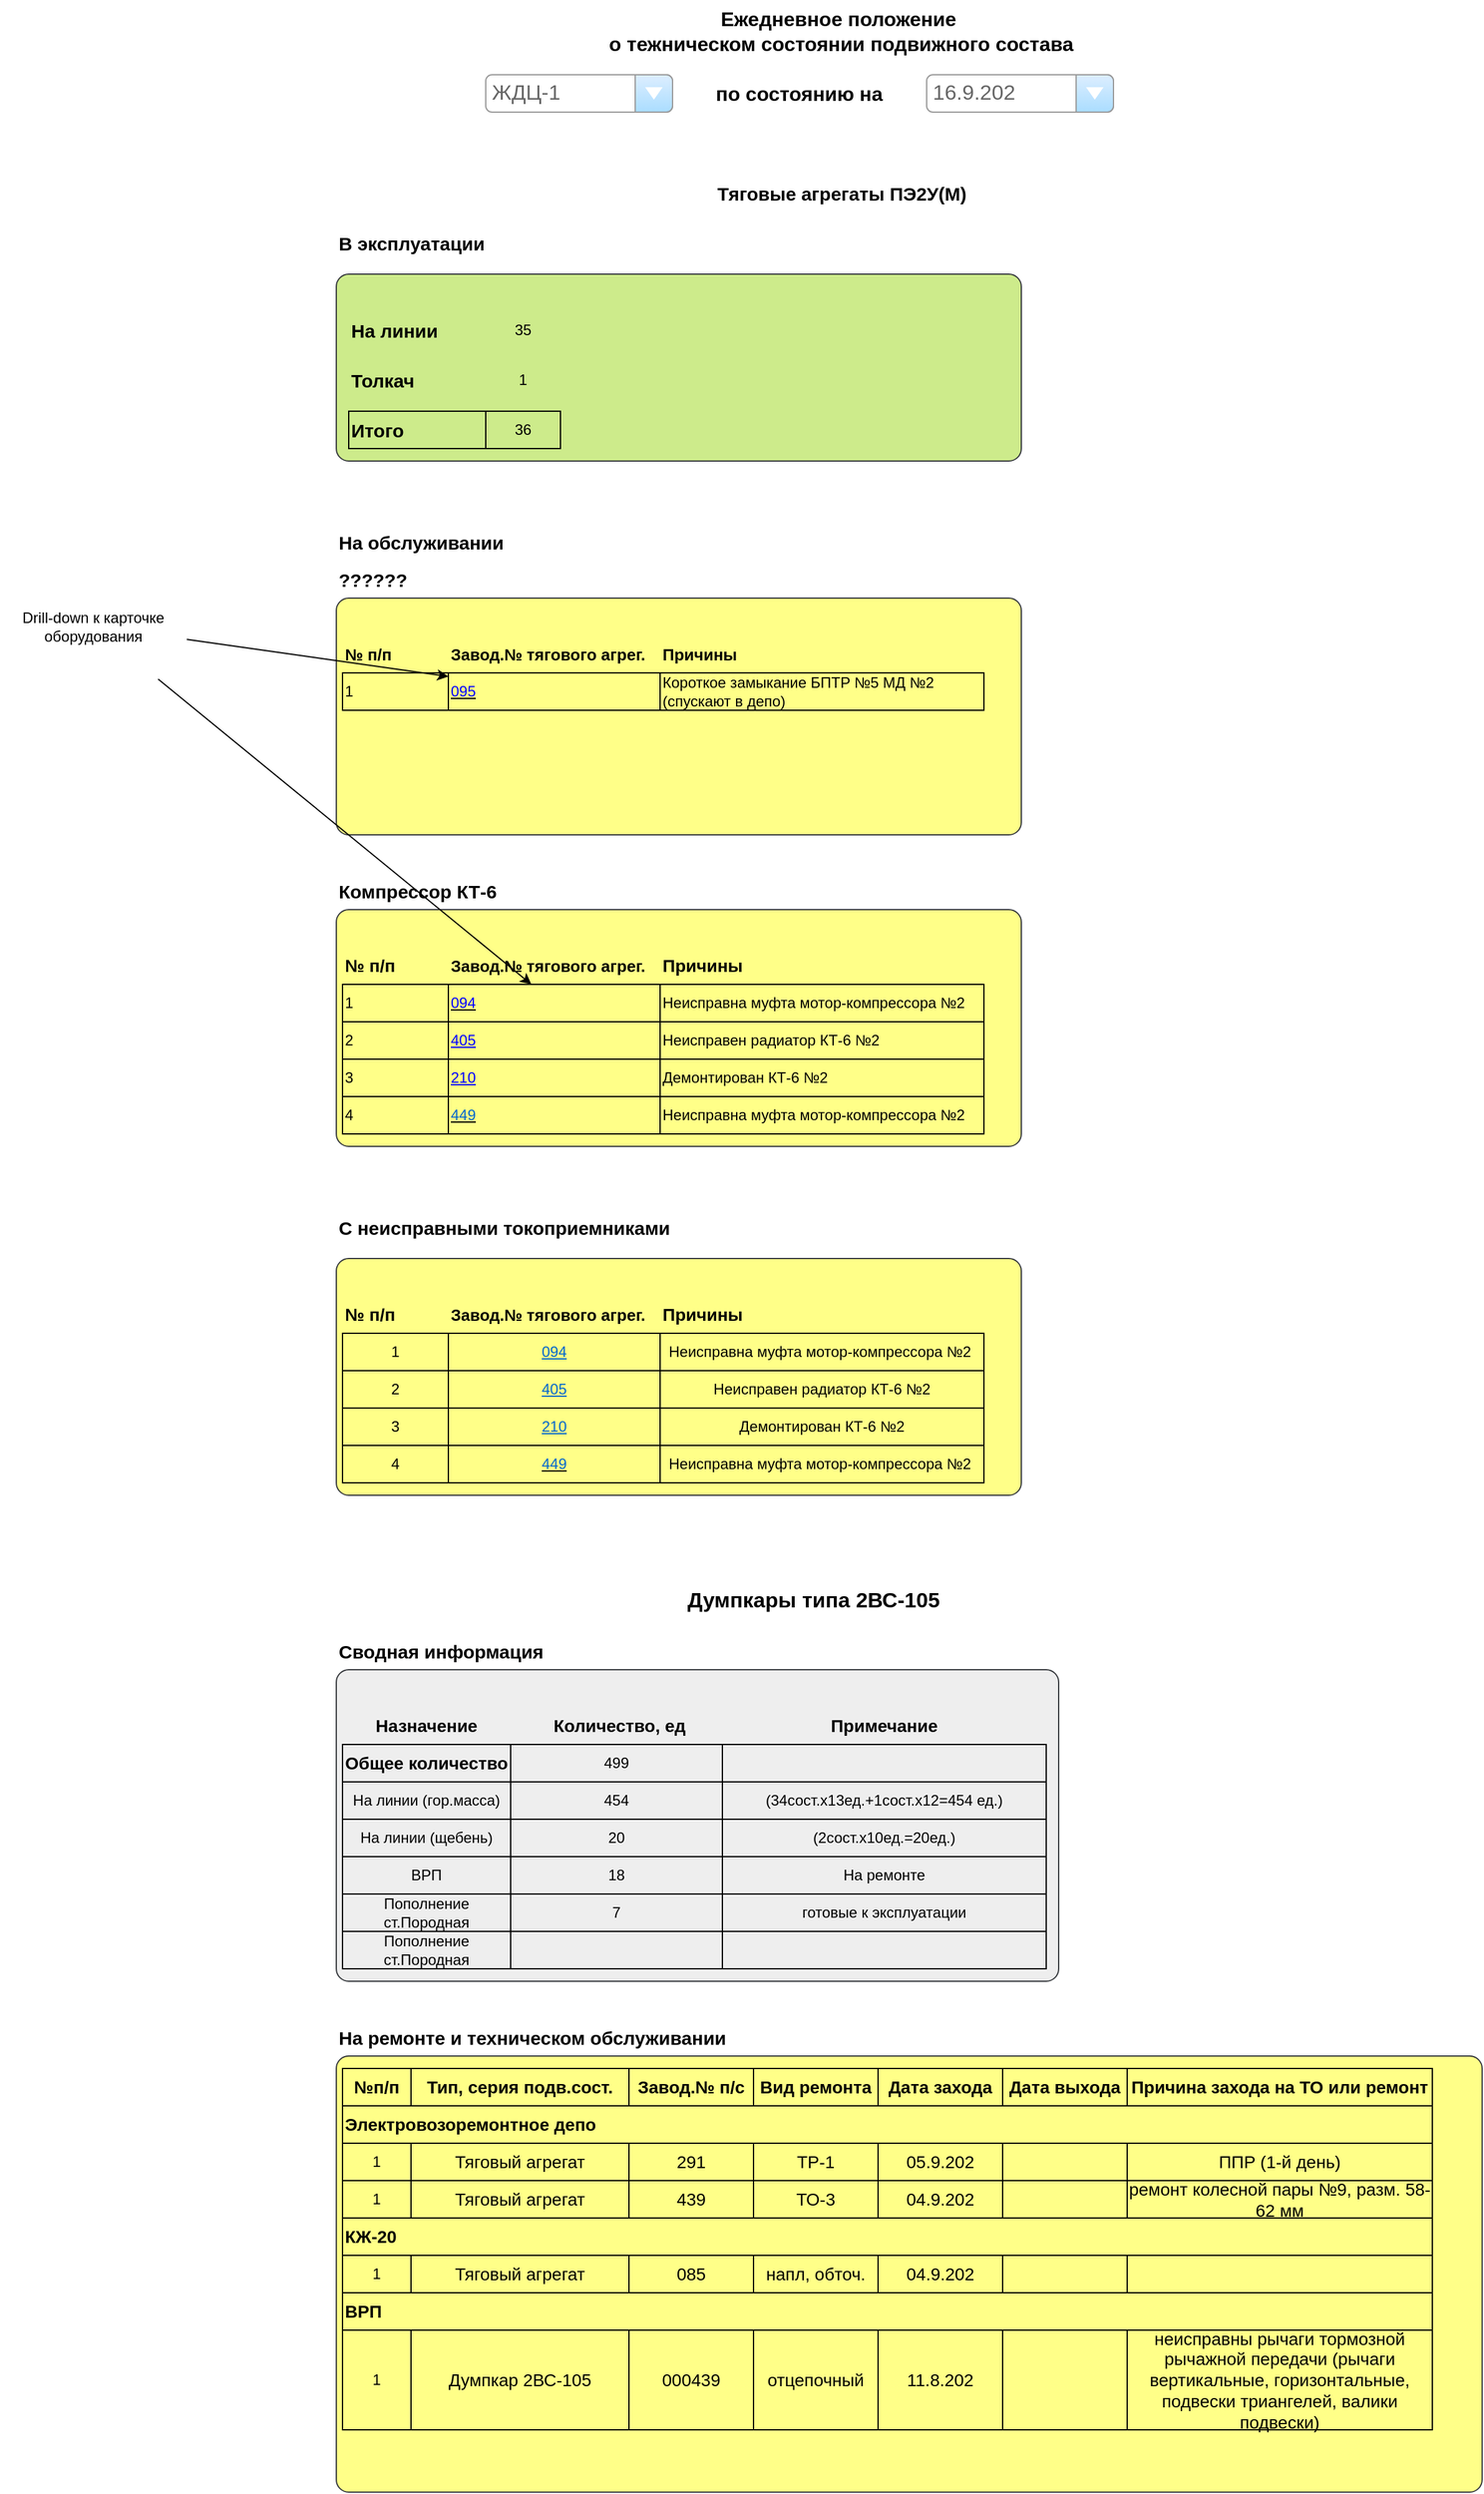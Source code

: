 <mxfile version="20.3.0" type="device"><diagram id="TItLPZiZdMaOJI4YVKNn" name="Страница 1"><mxGraphModel dx="2249" dy="865" grid="1" gridSize="10" guides="1" tooltips="1" connect="1" arrows="1" fold="1" page="1" pageScale="1" pageWidth="827" pageHeight="1169" math="0" shadow="0"><root><mxCell id="0"/><mxCell id="1" parent="0"/><mxCell id="ugF7RGVmHIQz7fliLjVo-1" value="Ежедневное положение&amp;nbsp;&lt;br style=&quot;font-size: 16px;&quot;&gt;о тежническом состоянии подвижного состава" style="text;html=1;strokeColor=none;fillColor=none;align=center;verticalAlign=middle;whiteSpace=wrap;rounded=0;fontSize=16;fontStyle=1" parent="1" vertex="1"><mxGeometry x="250" y="20" width="391" height="50" as="geometry"/></mxCell><mxCell id="ugF7RGVmHIQz7fliLjVo-2" value="ЖДЦ-1" style="strokeWidth=1;shadow=0;dashed=0;align=center;html=1;shape=mxgraph.mockup.forms.comboBox;strokeColor=#999999;fillColor=#ddeeff;align=left;fillColor2=#aaddff;mainText=;fontColor=#666666;fontSize=17;spacingLeft=3;" parent="1" vertex="1"><mxGeometry x="160" y="80" width="150" height="30" as="geometry"/></mxCell><mxCell id="ugF7RGVmHIQz7fliLjVo-3" value="по состоянию на&amp;nbsp;" style="text;html=1;strokeColor=none;fillColor=none;align=center;verticalAlign=middle;whiteSpace=wrap;rounded=0;fontSize=16;fontStyle=1" parent="1" vertex="1"><mxGeometry x="314" y="80" width="200" height="30" as="geometry"/></mxCell><mxCell id="ugF7RGVmHIQz7fliLjVo-4" value="16.9.202" style="strokeWidth=1;shadow=0;dashed=0;align=center;html=1;shape=mxgraph.mockup.forms.comboBox;strokeColor=#999999;fillColor=#ddeeff;align=left;fillColor2=#aaddff;mainText=;fontColor=#666666;fontSize=17;spacingLeft=3;" parent="1" vertex="1"><mxGeometry x="514" y="80" width="150" height="30" as="geometry"/></mxCell><mxCell id="ugF7RGVmHIQz7fliLjVo-5" value="В эксплуатации" style="text;html=1;strokeColor=none;fillColor=none;align=left;verticalAlign=middle;whiteSpace=wrap;rounded=0;fontSize=15;fontStyle=1" parent="1" vertex="1"><mxGeometry x="40" y="200" width="200" height="30" as="geometry"/></mxCell><mxCell id="ugF7RGVmHIQz7fliLjVo-6" value="На обслуживании" style="text;html=1;strokeColor=none;fillColor=none;align=left;verticalAlign=middle;whiteSpace=wrap;rounded=0;fontSize=15;fontStyle=1" parent="1" vertex="1"><mxGeometry x="40" y="440" width="200" height="30" as="geometry"/></mxCell><mxCell id="ugF7RGVmHIQz7fliLjVo-8" value="??????" style="text;html=1;strokeColor=none;fillColor=none;align=left;verticalAlign=middle;whiteSpace=wrap;rounded=0;fontSize=15;fontStyle=1" parent="1" vertex="1"><mxGeometry x="40" y="470" width="80" height="30" as="geometry"/></mxCell><mxCell id="ugF7RGVmHIQz7fliLjVo-23" value="" style="shape=mxgraph.mockup.containers.marginRect;rectMarginTop=10;strokeColor=#36393d;strokeWidth=1;dashed=0;rounded=1;arcSize=5;recursiveResize=0;fontSize=12;fillColor=#ffff88;" parent="1" vertex="1"><mxGeometry x="40" y="490" width="550" height="200" as="geometry"/></mxCell><mxCell id="ugF7RGVmHIQz7fliLjVo-19" value="Причины" style="text;html=1;strokeColor=none;fillColor=none;align=left;verticalAlign=middle;whiteSpace=wrap;rounded=0;fontSize=13;fontStyle=1" parent="ugF7RGVmHIQz7fliLjVo-23" vertex="1"><mxGeometry x="260" y="40" width="175" height="30" as="geometry"/></mxCell><mxCell id="ugF7RGVmHIQz7fliLjVo-17" value="№ п/п" style="text;html=1;strokeColor=none;fillColor=none;align=left;verticalAlign=middle;whiteSpace=wrap;rounded=0;fontSize=13;fontStyle=1" parent="ugF7RGVmHIQz7fliLjVo-23" vertex="1"><mxGeometry x="5" y="40" width="50" height="30" as="geometry"/></mxCell><mxCell id="ugF7RGVmHIQz7fliLjVo-18" value="Завод.№ тягового агрег." style="text;html=1;strokeColor=none;fillColor=none;align=left;verticalAlign=middle;whiteSpace=wrap;rounded=0;fontSize=13;fontStyle=1" parent="ugF7RGVmHIQz7fliLjVo-23" vertex="1"><mxGeometry x="90" y="40" width="175" height="30" as="geometry"/></mxCell><mxCell id="ugF7RGVmHIQz7fliLjVo-20" value="1" style="text;html=1;strokeColor=default;fillColor=none;align=left;verticalAlign=middle;whiteSpace=wrap;rounded=0;fontSize=12;fontStyle=0" parent="ugF7RGVmHIQz7fliLjVo-23" vertex="1"><mxGeometry x="5" y="70" width="85" height="30" as="geometry"/></mxCell><mxCell id="ugF7RGVmHIQz7fliLjVo-21" value="&lt;font color=&quot;#0000ff&quot;&gt;095&lt;/font&gt;" style="text;html=1;strokeColor=default;fillColor=none;align=left;verticalAlign=middle;whiteSpace=wrap;rounded=0;fontSize=12;fontStyle=4" parent="ugF7RGVmHIQz7fliLjVo-23" vertex="1"><mxGeometry x="90" y="70" width="170" height="30" as="geometry"/></mxCell><mxCell id="ugF7RGVmHIQz7fliLjVo-22" value="Короткое замыкание БПТР №5 МД №2 (спускают в депо)" style="text;html=1;strokeColor=default;fillColor=none;align=left;verticalAlign=middle;whiteSpace=wrap;rounded=0;fontSize=12;fontStyle=0" parent="ugF7RGVmHIQz7fliLjVo-23" vertex="1"><mxGeometry x="260" y="70" width="260" height="30" as="geometry"/></mxCell><mxCell id="ugF7RGVmHIQz7fliLjVo-25" value="" style="shape=mxgraph.mockup.containers.marginRect;rectMarginTop=10;strokeColor=#36393d;strokeWidth=1;dashed=0;rounded=1;arcSize=5;recursiveResize=0;fontSize=12;fillColor=#cdeb8b;" parent="1" vertex="1"><mxGeometry x="40" y="230" width="550" height="160" as="geometry"/></mxCell><mxCell id="ugF7RGVmHIQz7fliLjVo-26" value="Итого" style="text;html=1;strokeColor=default;fillColor=none;align=left;verticalAlign=middle;whiteSpace=wrap;rounded=0;fontSize=15;fontStyle=1" parent="ugF7RGVmHIQz7fliLjVo-25" vertex="1"><mxGeometry x="10" y="120" width="110" height="30" as="geometry"/></mxCell><mxCell id="ugF7RGVmHIQz7fliLjVo-28" value="На линии" style="text;html=1;strokeColor=none;fillColor=none;align=left;verticalAlign=middle;whiteSpace=wrap;rounded=0;fontSize=15;fontStyle=1" parent="ugF7RGVmHIQz7fliLjVo-25" vertex="1"><mxGeometry x="10" y="40" width="100" height="30" as="geometry"/></mxCell><mxCell id="ugF7RGVmHIQz7fliLjVo-30" value="35" style="text;html=1;strokeColor=none;fillColor=none;align=center;verticalAlign=middle;whiteSpace=wrap;rounded=0;fontSize=12;fontStyle=0" parent="ugF7RGVmHIQz7fliLjVo-25" vertex="1"><mxGeometry x="120" y="40" width="60" height="30" as="geometry"/></mxCell><mxCell id="ugF7RGVmHIQz7fliLjVo-32" value="Толкач" style="text;html=1;strokeColor=none;fillColor=none;align=left;verticalAlign=middle;whiteSpace=wrap;rounded=0;fontSize=15;fontStyle=1" parent="ugF7RGVmHIQz7fliLjVo-25" vertex="1"><mxGeometry x="10" y="80" width="100" height="30" as="geometry"/></mxCell><mxCell id="ugF7RGVmHIQz7fliLjVo-33" value="1" style="text;html=1;strokeColor=none;fillColor=none;align=center;verticalAlign=middle;whiteSpace=wrap;rounded=0;fontSize=12;fontStyle=0" parent="ugF7RGVmHIQz7fliLjVo-25" vertex="1"><mxGeometry x="120" y="80" width="60" height="30" as="geometry"/></mxCell><mxCell id="ugF7RGVmHIQz7fliLjVo-34" value="36" style="text;html=1;strokeColor=default;fillColor=none;align=center;verticalAlign=middle;whiteSpace=wrap;rounded=0;fontSize=12;fontStyle=0" parent="ugF7RGVmHIQz7fliLjVo-25" vertex="1"><mxGeometry x="120" y="120" width="60" height="30" as="geometry"/></mxCell><mxCell id="ugF7RGVmHIQz7fliLjVo-35" value="Компрессор КТ-6" style="text;html=1;strokeColor=none;fillColor=none;align=left;verticalAlign=middle;whiteSpace=wrap;rounded=0;fontSize=15;fontStyle=1" parent="1" vertex="1"><mxGeometry x="40" y="720" width="160" height="30" as="geometry"/></mxCell><mxCell id="ugF7RGVmHIQz7fliLjVo-36" value="" style="shape=mxgraph.mockup.containers.marginRect;rectMarginTop=10;strokeColor=#36393d;strokeWidth=1;dashed=0;rounded=1;arcSize=5;recursiveResize=0;fontSize=12;fillColor=#ffff88;" parent="1" vertex="1"><mxGeometry x="40" y="740" width="550" height="200" as="geometry"/></mxCell><mxCell id="ugF7RGVmHIQz7fliLjVo-37" value="Причины" style="text;html=1;strokeColor=none;fillColor=none;align=left;verticalAlign=middle;whiteSpace=wrap;rounded=0;fontSize=14;fontStyle=1" parent="ugF7RGVmHIQz7fliLjVo-36" vertex="1"><mxGeometry x="260" y="40" width="175" height="30" as="geometry"/></mxCell><mxCell id="ugF7RGVmHIQz7fliLjVo-38" value="№ п/п" style="text;html=1;strokeColor=none;fillColor=none;align=left;verticalAlign=middle;whiteSpace=wrap;rounded=0;fontSize=14;fontStyle=1" parent="ugF7RGVmHIQz7fliLjVo-36" vertex="1"><mxGeometry x="5" y="40" width="50" height="30" as="geometry"/></mxCell><mxCell id="ugF7RGVmHIQz7fliLjVo-40" value="1" style="text;html=1;strokeColor=default;fillColor=none;align=left;verticalAlign=middle;whiteSpace=wrap;rounded=0;fontSize=12;fontStyle=0" parent="ugF7RGVmHIQz7fliLjVo-36" vertex="1"><mxGeometry x="5" y="70" width="85" height="30" as="geometry"/></mxCell><mxCell id="ugF7RGVmHIQz7fliLjVo-41" value="&lt;u&gt;&lt;font color=&quot;#0000ff&quot;&gt;094&lt;/font&gt;&lt;/u&gt;" style="text;html=1;strokeColor=default;fillColor=none;align=left;verticalAlign=middle;whiteSpace=wrap;rounded=0;fontSize=12;fontStyle=0" parent="ugF7RGVmHIQz7fliLjVo-36" vertex="1"><mxGeometry x="90" y="70" width="170" height="30" as="geometry"/></mxCell><mxCell id="ugF7RGVmHIQz7fliLjVo-42" value="Неисправна муфта мотор-компрессора №2&amp;nbsp;" style="text;html=1;strokeColor=default;fillColor=none;align=left;verticalAlign=middle;whiteSpace=wrap;rounded=0;fontSize=12;fontStyle=0" parent="ugF7RGVmHIQz7fliLjVo-36" vertex="1"><mxGeometry x="260" y="70" width="260" height="30" as="geometry"/></mxCell><mxCell id="ugF7RGVmHIQz7fliLjVo-43" value="2" style="text;html=1;strokeColor=default;fillColor=none;align=left;verticalAlign=middle;whiteSpace=wrap;rounded=0;fontSize=12;fontStyle=0" parent="ugF7RGVmHIQz7fliLjVo-36" vertex="1"><mxGeometry x="5" y="100" width="85" height="30" as="geometry"/></mxCell><mxCell id="ugF7RGVmHIQz7fliLjVo-44" value="405" style="text;html=1;strokeColor=default;fillColor=none;align=left;verticalAlign=middle;whiteSpace=wrap;rounded=0;fontSize=12;fontStyle=4;fontColor=#0000FF;" parent="ugF7RGVmHIQz7fliLjVo-36" vertex="1"><mxGeometry x="90" y="100" width="170" height="30" as="geometry"/></mxCell><mxCell id="ugF7RGVmHIQz7fliLjVo-45" value="Неисправен радиатор КТ-6 №2" style="text;html=1;strokeColor=default;fillColor=none;align=left;verticalAlign=middle;whiteSpace=wrap;rounded=0;fontSize=12;fontStyle=0" parent="ugF7RGVmHIQz7fliLjVo-36" vertex="1"><mxGeometry x="260" y="100" width="260" height="30" as="geometry"/></mxCell><mxCell id="ugF7RGVmHIQz7fliLjVo-46" value="3" style="text;html=1;strokeColor=default;fillColor=none;align=left;verticalAlign=middle;whiteSpace=wrap;rounded=0;fontSize=12;fontStyle=0" parent="ugF7RGVmHIQz7fliLjVo-36" vertex="1"><mxGeometry x="5" y="130" width="85" height="30" as="geometry"/></mxCell><mxCell id="ugF7RGVmHIQz7fliLjVo-47" value="&lt;font color=&quot;#0000ff&quot;&gt;&lt;u&gt;210&lt;/u&gt;&lt;/font&gt;" style="text;html=1;strokeColor=default;fillColor=none;align=left;verticalAlign=middle;whiteSpace=wrap;rounded=0;fontSize=12;fontStyle=0" parent="ugF7RGVmHIQz7fliLjVo-36" vertex="1"><mxGeometry x="90" y="130" width="170" height="30" as="geometry"/></mxCell><mxCell id="ugF7RGVmHIQz7fliLjVo-48" value="Демонтирован КТ-6 №2" style="text;html=1;strokeColor=default;fillColor=none;align=left;verticalAlign=middle;whiteSpace=wrap;rounded=0;fontSize=12;fontStyle=0" parent="ugF7RGVmHIQz7fliLjVo-36" vertex="1"><mxGeometry x="260" y="130" width="260" height="30" as="geometry"/></mxCell><mxCell id="ugF7RGVmHIQz7fliLjVo-49" value="4" style="text;html=1;strokeColor=default;fillColor=none;align=left;verticalAlign=middle;whiteSpace=wrap;rounded=0;fontSize=12;fontStyle=0" parent="ugF7RGVmHIQz7fliLjVo-36" vertex="1"><mxGeometry x="5" y="160" width="85" height="30" as="geometry"/></mxCell><mxCell id="ugF7RGVmHIQz7fliLjVo-50" value="&lt;u&gt;&lt;font color=&quot;#0066cc&quot;&gt;449&lt;/font&gt;&lt;/u&gt;" style="text;html=1;strokeColor=default;fillColor=none;align=left;verticalAlign=middle;whiteSpace=wrap;rounded=0;fontSize=12;fontStyle=0" parent="ugF7RGVmHIQz7fliLjVo-36" vertex="1"><mxGeometry x="90" y="160" width="170" height="30" as="geometry"/></mxCell><mxCell id="ugF7RGVmHIQz7fliLjVo-51" value="Неисправна муфта мотор-компрессора №2&amp;nbsp;" style="text;html=1;strokeColor=default;fillColor=none;align=left;verticalAlign=middle;whiteSpace=wrap;rounded=0;fontSize=12;fontStyle=0" parent="ugF7RGVmHIQz7fliLjVo-36" vertex="1"><mxGeometry x="260" y="160" width="260" height="30" as="geometry"/></mxCell><mxCell id="ugF7RGVmHIQz7fliLjVo-97" value="Завод.№ тягового агрег." style="text;html=1;strokeColor=none;fillColor=none;align=left;verticalAlign=middle;whiteSpace=wrap;rounded=0;fontSize=13;fontStyle=1" parent="ugF7RGVmHIQz7fliLjVo-36" vertex="1"><mxGeometry x="90" y="40" width="175" height="30" as="geometry"/></mxCell><mxCell id="ugF7RGVmHIQz7fliLjVo-70" value="" style="shape=mxgraph.mockup.containers.marginRect;rectMarginTop=10;strokeWidth=1;dashed=0;rounded=1;arcSize=5;recursiveResize=0;fontSize=12;fillColor=#eeeeee;strokeColor=#36393d;" parent="1" vertex="1"><mxGeometry x="40" y="1350" width="580" height="260" as="geometry"/></mxCell><mxCell id="ugF7RGVmHIQz7fliLjVo-71" value="Примечание" style="text;html=1;strokeColor=none;fillColor=none;align=center;verticalAlign=middle;whiteSpace=wrap;rounded=0;fontSize=14;fontStyle=1" parent="ugF7RGVmHIQz7fliLjVo-70" vertex="1"><mxGeometry x="310" y="40" width="260" height="30" as="geometry"/></mxCell><mxCell id="ugF7RGVmHIQz7fliLjVo-73" value="Количество, ед" style="text;html=1;strokeColor=none;fillColor=none;align=center;verticalAlign=middle;whiteSpace=wrap;rounded=0;fontSize=14;fontStyle=1" parent="ugF7RGVmHIQz7fliLjVo-70" vertex="1"><mxGeometry x="140" y="40" width="175" height="30" as="geometry"/></mxCell><mxCell id="ugF7RGVmHIQz7fliLjVo-74" value="&lt;span style=&quot;font-size: 14px; font-weight: 700;&quot;&gt;Общее количество&lt;/span&gt;" style="text;html=1;strokeColor=default;fillColor=none;align=center;verticalAlign=middle;whiteSpace=wrap;rounded=0;fontSize=12;fontStyle=0" parent="ugF7RGVmHIQz7fliLjVo-70" vertex="1"><mxGeometry x="5" y="70" width="135" height="30" as="geometry"/></mxCell><mxCell id="ugF7RGVmHIQz7fliLjVo-75" value="499" style="text;html=1;strokeColor=default;fillColor=none;align=center;verticalAlign=middle;whiteSpace=wrap;rounded=0;fontSize=12;fontStyle=0" parent="ugF7RGVmHIQz7fliLjVo-70" vertex="1"><mxGeometry x="140" y="70" width="170" height="30" as="geometry"/></mxCell><mxCell id="ugF7RGVmHIQz7fliLjVo-76" value="" style="text;html=1;strokeColor=default;fillColor=none;align=center;verticalAlign=middle;whiteSpace=wrap;rounded=0;fontSize=12;fontStyle=0" parent="ugF7RGVmHIQz7fliLjVo-70" vertex="1"><mxGeometry x="310" y="70" width="260" height="30" as="geometry"/></mxCell><mxCell id="ugF7RGVmHIQz7fliLjVo-77" value="На линии (гор.масса)" style="text;html=1;strokeColor=default;fillColor=none;align=center;verticalAlign=middle;whiteSpace=wrap;rounded=0;fontSize=12;fontStyle=0" parent="ugF7RGVmHIQz7fliLjVo-70" vertex="1"><mxGeometry x="5" y="100" width="135" height="30" as="geometry"/></mxCell><mxCell id="ugF7RGVmHIQz7fliLjVo-78" value="454" style="text;html=1;strokeColor=default;fillColor=none;align=center;verticalAlign=middle;whiteSpace=wrap;rounded=0;fontSize=12;fontStyle=0" parent="ugF7RGVmHIQz7fliLjVo-70" vertex="1"><mxGeometry x="140" y="100" width="170" height="30" as="geometry"/></mxCell><mxCell id="ugF7RGVmHIQz7fliLjVo-79" value="(34сост.х13ед.+1сост.х12=454 ед.)" style="text;html=1;strokeColor=default;fillColor=none;align=center;verticalAlign=middle;whiteSpace=wrap;rounded=0;fontSize=12;fontStyle=0" parent="ugF7RGVmHIQz7fliLjVo-70" vertex="1"><mxGeometry x="310" y="100" width="260" height="30" as="geometry"/></mxCell><mxCell id="ugF7RGVmHIQz7fliLjVo-80" value="На линии (щебень)" style="text;html=1;strokeColor=default;fillColor=none;align=center;verticalAlign=middle;whiteSpace=wrap;rounded=0;fontSize=12;fontStyle=0" parent="ugF7RGVmHIQz7fliLjVo-70" vertex="1"><mxGeometry x="5" y="130" width="135" height="30" as="geometry"/></mxCell><mxCell id="ugF7RGVmHIQz7fliLjVo-81" value="20" style="text;html=1;strokeColor=default;fillColor=none;align=center;verticalAlign=middle;whiteSpace=wrap;rounded=0;fontSize=12;fontStyle=0" parent="ugF7RGVmHIQz7fliLjVo-70" vertex="1"><mxGeometry x="140" y="130" width="170" height="30" as="geometry"/></mxCell><mxCell id="ugF7RGVmHIQz7fliLjVo-82" value="(2сост.х10ед.=20ед.)" style="text;html=1;strokeColor=default;fillColor=none;align=center;verticalAlign=middle;whiteSpace=wrap;rounded=0;fontSize=12;fontStyle=0" parent="ugF7RGVmHIQz7fliLjVo-70" vertex="1"><mxGeometry x="310" y="130" width="260" height="30" as="geometry"/></mxCell><mxCell id="ugF7RGVmHIQz7fliLjVo-83" value="ВРП" style="text;html=1;strokeColor=default;fillColor=none;align=center;verticalAlign=middle;whiteSpace=wrap;rounded=0;fontSize=12;fontStyle=0" parent="ugF7RGVmHIQz7fliLjVo-70" vertex="1"><mxGeometry x="5" y="160" width="135" height="30" as="geometry"/></mxCell><mxCell id="ugF7RGVmHIQz7fliLjVo-84" value="18" style="text;html=1;strokeColor=default;fillColor=none;align=center;verticalAlign=middle;whiteSpace=wrap;rounded=0;fontSize=12;fontStyle=0" parent="ugF7RGVmHIQz7fliLjVo-70" vertex="1"><mxGeometry x="140" y="160" width="170" height="30" as="geometry"/></mxCell><mxCell id="ugF7RGVmHIQz7fliLjVo-85" value="На ремонте" style="text;html=1;strokeColor=default;fillColor=none;align=center;verticalAlign=middle;whiteSpace=wrap;rounded=0;fontSize=12;fontStyle=0" parent="ugF7RGVmHIQz7fliLjVo-70" vertex="1"><mxGeometry x="310" y="160" width="260" height="30" as="geometry"/></mxCell><mxCell id="ugF7RGVmHIQz7fliLjVo-88" value="Назначение" style="text;html=1;strokeColor=none;fillColor=none;align=center;verticalAlign=middle;whiteSpace=wrap;rounded=0;fontSize=14;fontStyle=1" parent="ugF7RGVmHIQz7fliLjVo-70" vertex="1"><mxGeometry x="5" y="40" width="135" height="30" as="geometry"/></mxCell><mxCell id="ugF7RGVmHIQz7fliLjVo-116" value="Пополнение ст.Породная" style="text;html=1;strokeColor=default;fillColor=none;align=center;verticalAlign=middle;whiteSpace=wrap;rounded=0;fontSize=12;fontStyle=0" parent="ugF7RGVmHIQz7fliLjVo-70" vertex="1"><mxGeometry x="5" y="190" width="135" height="30" as="geometry"/></mxCell><mxCell id="ugF7RGVmHIQz7fliLjVo-117" value="7" style="text;html=1;strokeColor=default;fillColor=none;align=center;verticalAlign=middle;whiteSpace=wrap;rounded=0;fontSize=12;fontStyle=0" parent="ugF7RGVmHIQz7fliLjVo-70" vertex="1"><mxGeometry x="140" y="190" width="170" height="30" as="geometry"/></mxCell><mxCell id="ugF7RGVmHIQz7fliLjVo-118" value="готовые к эксплуатации" style="text;html=1;strokeColor=default;fillColor=none;align=center;verticalAlign=middle;whiteSpace=wrap;rounded=0;fontSize=12;fontStyle=0" parent="ugF7RGVmHIQz7fliLjVo-70" vertex="1"><mxGeometry x="310" y="190" width="260" height="30" as="geometry"/></mxCell><mxCell id="ugF7RGVmHIQz7fliLjVo-119" value="Пополнение ст.Породная" style="text;html=1;strokeColor=default;fillColor=none;align=center;verticalAlign=middle;whiteSpace=wrap;rounded=0;fontSize=12;fontStyle=0" parent="ugF7RGVmHIQz7fliLjVo-70" vertex="1"><mxGeometry x="5" y="220" width="135" height="30" as="geometry"/></mxCell><mxCell id="ugF7RGVmHIQz7fliLjVo-120" value="" style="text;html=1;strokeColor=default;fillColor=none;align=center;verticalAlign=middle;whiteSpace=wrap;rounded=0;fontSize=12;fontStyle=0" parent="ugF7RGVmHIQz7fliLjVo-70" vertex="1"><mxGeometry x="140" y="220" width="170" height="30" as="geometry"/></mxCell><mxCell id="ugF7RGVmHIQz7fliLjVo-121" value="" style="text;html=1;strokeColor=default;fillColor=none;align=center;verticalAlign=middle;whiteSpace=wrap;rounded=0;fontSize=12;fontStyle=0" parent="ugF7RGVmHIQz7fliLjVo-70" vertex="1"><mxGeometry x="310" y="220" width="260" height="30" as="geometry"/></mxCell><mxCell id="ugF7RGVmHIQz7fliLjVo-86" value="Сводная информация" style="text;html=1;strokeColor=none;fillColor=none;align=left;verticalAlign=middle;whiteSpace=wrap;rounded=0;fontSize=15;fontStyle=1" parent="1" vertex="1"><mxGeometry x="40" y="1330" width="200" height="30" as="geometry"/></mxCell><mxCell id="ugF7RGVmHIQz7fliLjVo-89" value="Тяговые агрегаты ПЭ2У(М)" style="text;html=1;strokeColor=none;fillColor=none;align=center;verticalAlign=middle;whiteSpace=wrap;rounded=0;fontSize=15;fontStyle=1;fontColor=#000000;" parent="1" vertex="1"><mxGeometry x="255.5" y="160" width="380" height="30" as="geometry"/></mxCell><mxCell id="ugF7RGVmHIQz7fliLjVo-98" value="С неисправными токоприемниками" style="text;html=1;strokeColor=none;fillColor=none;align=left;verticalAlign=middle;whiteSpace=wrap;rounded=0;fontSize=15;fontStyle=1" parent="1" vertex="1"><mxGeometry x="40" y="990" width="290" height="30" as="geometry"/></mxCell><mxCell id="ugF7RGVmHIQz7fliLjVo-99" value="" style="shape=mxgraph.mockup.containers.marginRect;rectMarginTop=10;strokeColor=#36393d;strokeWidth=1;dashed=0;rounded=1;arcSize=5;recursiveResize=0;fontSize=12;fillColor=#ffff88;" parent="1" vertex="1"><mxGeometry x="40" y="1020" width="550" height="200" as="geometry"/></mxCell><mxCell id="ugF7RGVmHIQz7fliLjVo-100" value="Причины" style="text;html=1;strokeColor=none;fillColor=none;align=left;verticalAlign=middle;whiteSpace=wrap;rounded=0;fontSize=14;fontStyle=1" parent="ugF7RGVmHIQz7fliLjVo-99" vertex="1"><mxGeometry x="260" y="40" width="175" height="30" as="geometry"/></mxCell><mxCell id="ugF7RGVmHIQz7fliLjVo-101" value="№ п/п" style="text;html=1;strokeColor=none;fillColor=none;align=left;verticalAlign=middle;whiteSpace=wrap;rounded=0;fontSize=14;fontStyle=1" parent="ugF7RGVmHIQz7fliLjVo-99" vertex="1"><mxGeometry x="5" y="40" width="50" height="30" as="geometry"/></mxCell><mxCell id="ugF7RGVmHIQz7fliLjVo-102" value="1" style="text;html=1;strokeColor=default;fillColor=none;align=center;verticalAlign=middle;whiteSpace=wrap;rounded=0;fontSize=12;fontStyle=0" parent="ugF7RGVmHIQz7fliLjVo-99" vertex="1"><mxGeometry x="5" y="70" width="85" height="30" as="geometry"/></mxCell><mxCell id="ugF7RGVmHIQz7fliLjVo-103" value="&lt;font color=&quot;#0066cc&quot;&gt;&lt;u&gt;094&lt;/u&gt;&lt;/font&gt;" style="text;html=1;strokeColor=default;fillColor=none;align=center;verticalAlign=middle;whiteSpace=wrap;rounded=0;fontSize=12;fontStyle=0" parent="ugF7RGVmHIQz7fliLjVo-99" vertex="1"><mxGeometry x="90" y="70" width="170" height="30" as="geometry"/></mxCell><mxCell id="ugF7RGVmHIQz7fliLjVo-104" value="Неисправна муфта мотор-компрессора №2&amp;nbsp;" style="text;html=1;strokeColor=default;fillColor=none;align=center;verticalAlign=middle;whiteSpace=wrap;rounded=0;fontSize=12;fontStyle=0" parent="ugF7RGVmHIQz7fliLjVo-99" vertex="1"><mxGeometry x="260" y="70" width="260" height="30" as="geometry"/></mxCell><mxCell id="ugF7RGVmHIQz7fliLjVo-105" value="2" style="text;html=1;strokeColor=default;fillColor=none;align=center;verticalAlign=middle;whiteSpace=wrap;rounded=0;fontSize=12;fontStyle=0" parent="ugF7RGVmHIQz7fliLjVo-99" vertex="1"><mxGeometry x="5" y="100" width="85" height="30" as="geometry"/></mxCell><mxCell id="ugF7RGVmHIQz7fliLjVo-106" value="&lt;font color=&quot;#0066cc&quot;&gt;&lt;u&gt;405&lt;/u&gt;&lt;/font&gt;" style="text;html=1;strokeColor=default;fillColor=none;align=center;verticalAlign=middle;whiteSpace=wrap;rounded=0;fontSize=12;fontStyle=0" parent="ugF7RGVmHIQz7fliLjVo-99" vertex="1"><mxGeometry x="90" y="100" width="170" height="30" as="geometry"/></mxCell><mxCell id="ugF7RGVmHIQz7fliLjVo-107" value="Неисправен радиатор КТ-6 №2" style="text;html=1;strokeColor=default;fillColor=none;align=center;verticalAlign=middle;whiteSpace=wrap;rounded=0;fontSize=12;fontStyle=0" parent="ugF7RGVmHIQz7fliLjVo-99" vertex="1"><mxGeometry x="260" y="100" width="260" height="30" as="geometry"/></mxCell><mxCell id="ugF7RGVmHIQz7fliLjVo-108" value="3" style="text;html=1;strokeColor=default;fillColor=none;align=center;verticalAlign=middle;whiteSpace=wrap;rounded=0;fontSize=12;fontStyle=0" parent="ugF7RGVmHIQz7fliLjVo-99" vertex="1"><mxGeometry x="5" y="130" width="85" height="30" as="geometry"/></mxCell><mxCell id="ugF7RGVmHIQz7fliLjVo-109" value="&lt;font color=&quot;#0066cc&quot;&gt;&lt;u&gt;210&lt;/u&gt;&lt;/font&gt;" style="text;html=1;strokeColor=default;fillColor=none;align=center;verticalAlign=middle;whiteSpace=wrap;rounded=0;fontSize=12;fontStyle=0" parent="ugF7RGVmHIQz7fliLjVo-99" vertex="1"><mxGeometry x="90" y="130" width="170" height="30" as="geometry"/></mxCell><mxCell id="ugF7RGVmHIQz7fliLjVo-110" value="Демонтирован КТ-6 №2" style="text;html=1;strokeColor=default;fillColor=none;align=center;verticalAlign=middle;whiteSpace=wrap;rounded=0;fontSize=12;fontStyle=0" parent="ugF7RGVmHIQz7fliLjVo-99" vertex="1"><mxGeometry x="260" y="130" width="260" height="30" as="geometry"/></mxCell><mxCell id="ugF7RGVmHIQz7fliLjVo-111" value="4" style="text;html=1;strokeColor=default;fillColor=none;align=center;verticalAlign=middle;whiteSpace=wrap;rounded=0;fontSize=12;fontStyle=0" parent="ugF7RGVmHIQz7fliLjVo-99" vertex="1"><mxGeometry x="5" y="160" width="85" height="30" as="geometry"/></mxCell><mxCell id="ugF7RGVmHIQz7fliLjVo-112" value="&lt;u&gt;&lt;font color=&quot;#0066cc&quot;&gt;449&lt;/font&gt;&lt;/u&gt;" style="text;html=1;strokeColor=default;fillColor=none;align=center;verticalAlign=middle;whiteSpace=wrap;rounded=0;fontSize=12;fontStyle=0" parent="ugF7RGVmHIQz7fliLjVo-99" vertex="1"><mxGeometry x="90" y="160" width="170" height="30" as="geometry"/></mxCell><mxCell id="ugF7RGVmHIQz7fliLjVo-113" value="Неисправна муфта мотор-компрессора №2&amp;nbsp;" style="text;html=1;strokeColor=default;fillColor=none;align=center;verticalAlign=middle;whiteSpace=wrap;rounded=0;fontSize=12;fontStyle=0" parent="ugF7RGVmHIQz7fliLjVo-99" vertex="1"><mxGeometry x="260" y="160" width="260" height="30" as="geometry"/></mxCell><mxCell id="ugF7RGVmHIQz7fliLjVo-114" value="Завод.№ тягового агрег." style="text;html=1;strokeColor=none;fillColor=none;align=left;verticalAlign=middle;whiteSpace=wrap;rounded=0;fontSize=13;fontStyle=1" parent="ugF7RGVmHIQz7fliLjVo-99" vertex="1"><mxGeometry x="90" y="40" width="175" height="30" as="geometry"/></mxCell><mxCell id="ugF7RGVmHIQz7fliLjVo-115" value="&lt;span style=&quot;font-size: 17px;&quot;&gt;Думпкары типа 2ВС-105&lt;/span&gt;" style="text;html=1;strokeColor=none;fillColor=none;align=left;verticalAlign=middle;whiteSpace=wrap;rounded=0;fontSize=17;fontStyle=1;fontColor=#000000;" parent="1" vertex="1"><mxGeometry x="320" y="1290" width="280" height="30" as="geometry"/></mxCell><mxCell id="ugF7RGVmHIQz7fliLjVo-122" value="" style="shape=mxgraph.mockup.containers.marginRect;rectMarginTop=10;strokeWidth=1;dashed=0;rounded=1;arcSize=5;recursiveResize=0;fontSize=12;fillColor=#ffff88;strokeColor=#36393d;" parent="1" vertex="1"><mxGeometry x="40" y="1660" width="920" height="360" as="geometry"/></mxCell><mxCell id="ugF7RGVmHIQz7fliLjVo-123" value="Завод.№ п/с" style="text;html=1;strokeColor=default;fillColor=none;align=center;verticalAlign=middle;whiteSpace=wrap;rounded=0;fontSize=14;fontStyle=1" parent="ugF7RGVmHIQz7fliLjVo-122" vertex="1"><mxGeometry x="235" y="20" width="100" height="30" as="geometry"/></mxCell><mxCell id="ugF7RGVmHIQz7fliLjVo-124" value="Тип, серия подв.сост." style="text;html=1;strokeColor=default;fillColor=none;align=center;verticalAlign=middle;whiteSpace=wrap;rounded=0;fontSize=14;fontStyle=1" parent="ugF7RGVmHIQz7fliLjVo-122" vertex="1"><mxGeometry x="60" y="20" width="175" height="30" as="geometry"/></mxCell><mxCell id="ugF7RGVmHIQz7fliLjVo-125" value="&lt;span style=&quot;font-size: 14px; font-weight: 700;&quot;&gt;Электровозоремонтное депо&lt;/span&gt;" style="text;html=1;strokeColor=default;fillColor=none;align=left;verticalAlign=middle;whiteSpace=wrap;rounded=0;fontSize=12;fontStyle=0" parent="ugF7RGVmHIQz7fliLjVo-122" vertex="1"><mxGeometry x="5" y="50" width="875" height="30" as="geometry"/></mxCell><mxCell id="ugF7RGVmHIQz7fliLjVo-128" value="1" style="text;html=1;strokeColor=default;fillColor=none;align=center;verticalAlign=middle;whiteSpace=wrap;rounded=0;fontSize=12;fontStyle=0" parent="ugF7RGVmHIQz7fliLjVo-122" vertex="1"><mxGeometry x="5" y="80" width="55" height="30" as="geometry"/></mxCell><mxCell id="ugF7RGVmHIQz7fliLjVo-137" value="№п/п" style="text;html=1;strokeColor=default;fillColor=none;align=center;verticalAlign=middle;whiteSpace=wrap;rounded=0;fontSize=14;fontStyle=1" parent="ugF7RGVmHIQz7fliLjVo-122" vertex="1"><mxGeometry x="5" y="20" width="55" height="30" as="geometry"/></mxCell><mxCell id="ugF7RGVmHIQz7fliLjVo-145" value="Вид ремонта" style="text;html=1;strokeColor=default;fillColor=none;align=center;verticalAlign=middle;whiteSpace=wrap;rounded=0;fontSize=14;fontStyle=1" parent="ugF7RGVmHIQz7fliLjVo-122" vertex="1"><mxGeometry x="335" y="20" width="100" height="30" as="geometry"/></mxCell><mxCell id="ugF7RGVmHIQz7fliLjVo-146" value="Дата захода" style="text;html=1;strokeColor=default;fillColor=none;align=center;verticalAlign=middle;whiteSpace=wrap;rounded=0;fontSize=14;fontStyle=1" parent="ugF7RGVmHIQz7fliLjVo-122" vertex="1"><mxGeometry x="435" y="20" width="100" height="30" as="geometry"/></mxCell><mxCell id="ugF7RGVmHIQz7fliLjVo-147" value="Дата выхода" style="text;html=1;strokeColor=default;fillColor=none;align=center;verticalAlign=middle;whiteSpace=wrap;rounded=0;fontSize=14;fontStyle=1" parent="ugF7RGVmHIQz7fliLjVo-122" vertex="1"><mxGeometry x="535" y="20" width="100" height="30" as="geometry"/></mxCell><mxCell id="ugF7RGVmHIQz7fliLjVo-148" value="Причина захода на ТО или ремонт" style="text;html=1;strokeColor=default;fillColor=none;align=center;verticalAlign=middle;whiteSpace=wrap;rounded=0;fontSize=14;fontStyle=1" parent="ugF7RGVmHIQz7fliLjVo-122" vertex="1"><mxGeometry x="635" y="20" width="245" height="30" as="geometry"/></mxCell><mxCell id="ugF7RGVmHIQz7fliLjVo-150" value="291" style="text;html=1;strokeColor=default;fillColor=none;align=center;verticalAlign=middle;whiteSpace=wrap;rounded=0;fontSize=14;fontStyle=0" parent="ugF7RGVmHIQz7fliLjVo-122" vertex="1"><mxGeometry x="235" y="80" width="100" height="30" as="geometry"/></mxCell><mxCell id="ugF7RGVmHIQz7fliLjVo-151" value="Тяговый агрегат" style="text;html=1;strokeColor=default;fillColor=none;align=center;verticalAlign=middle;whiteSpace=wrap;rounded=0;fontSize=14;fontStyle=0" parent="ugF7RGVmHIQz7fliLjVo-122" vertex="1"><mxGeometry x="60" y="80" width="175" height="30" as="geometry"/></mxCell><mxCell id="ugF7RGVmHIQz7fliLjVo-152" value="ТР-1" style="text;html=1;strokeColor=default;fillColor=none;align=center;verticalAlign=middle;whiteSpace=wrap;rounded=0;fontSize=14;fontStyle=0" parent="ugF7RGVmHIQz7fliLjVo-122" vertex="1"><mxGeometry x="335" y="80" width="100" height="30" as="geometry"/></mxCell><mxCell id="ugF7RGVmHIQz7fliLjVo-153" value="05.9.202" style="text;html=1;strokeColor=default;fillColor=none;align=center;verticalAlign=middle;whiteSpace=wrap;rounded=0;fontSize=14;fontStyle=0" parent="ugF7RGVmHIQz7fliLjVo-122" vertex="1"><mxGeometry x="435" y="80" width="100" height="30" as="geometry"/></mxCell><mxCell id="ugF7RGVmHIQz7fliLjVo-154" value="" style="text;html=1;strokeColor=default;fillColor=none;align=center;verticalAlign=middle;whiteSpace=wrap;rounded=0;fontSize=14;fontStyle=0" parent="ugF7RGVmHIQz7fliLjVo-122" vertex="1"><mxGeometry x="535" y="80" width="100" height="30" as="geometry"/></mxCell><mxCell id="ugF7RGVmHIQz7fliLjVo-155" value="ППР (1-й день)" style="text;html=1;strokeColor=default;fillColor=none;align=center;verticalAlign=middle;whiteSpace=wrap;rounded=0;fontSize=14;fontStyle=0" parent="ugF7RGVmHIQz7fliLjVo-122" vertex="1"><mxGeometry x="635" y="80" width="245" height="30" as="geometry"/></mxCell><mxCell id="ugF7RGVmHIQz7fliLjVo-156" value="1" style="text;html=1;strokeColor=default;fillColor=none;align=center;verticalAlign=middle;whiteSpace=wrap;rounded=0;fontSize=12;fontStyle=0" parent="ugF7RGVmHIQz7fliLjVo-122" vertex="1"><mxGeometry x="5" y="110" width="55" height="30" as="geometry"/></mxCell><mxCell id="ugF7RGVmHIQz7fliLjVo-157" value="439" style="text;html=1;strokeColor=default;fillColor=none;align=center;verticalAlign=middle;whiteSpace=wrap;rounded=0;fontSize=14;fontStyle=0" parent="ugF7RGVmHIQz7fliLjVo-122" vertex="1"><mxGeometry x="235" y="110" width="100" height="30" as="geometry"/></mxCell><mxCell id="ugF7RGVmHIQz7fliLjVo-158" value="Тяговый агрегат" style="text;html=1;strokeColor=default;fillColor=none;align=center;verticalAlign=middle;whiteSpace=wrap;rounded=0;fontSize=14;fontStyle=0" parent="ugF7RGVmHIQz7fliLjVo-122" vertex="1"><mxGeometry x="60" y="110" width="175" height="30" as="geometry"/></mxCell><mxCell id="ugF7RGVmHIQz7fliLjVo-159" value="ТО-3" style="text;html=1;strokeColor=default;fillColor=none;align=center;verticalAlign=middle;whiteSpace=wrap;rounded=0;fontSize=14;fontStyle=0" parent="ugF7RGVmHIQz7fliLjVo-122" vertex="1"><mxGeometry x="335" y="110" width="100" height="30" as="geometry"/></mxCell><mxCell id="ugF7RGVmHIQz7fliLjVo-160" value="04.9.202" style="text;html=1;strokeColor=default;fillColor=none;align=center;verticalAlign=middle;whiteSpace=wrap;rounded=0;fontSize=14;fontStyle=0" parent="ugF7RGVmHIQz7fliLjVo-122" vertex="1"><mxGeometry x="435" y="110" width="100" height="30" as="geometry"/></mxCell><mxCell id="ugF7RGVmHIQz7fliLjVo-161" value="" style="text;html=1;strokeColor=default;fillColor=none;align=center;verticalAlign=middle;whiteSpace=wrap;rounded=0;fontSize=14;fontStyle=0" parent="ugF7RGVmHIQz7fliLjVo-122" vertex="1"><mxGeometry x="535" y="110" width="100" height="30" as="geometry"/></mxCell><mxCell id="ugF7RGVmHIQz7fliLjVo-162" value="ремонт колесной пары №9, разм. 58-62 мм" style="text;html=1;strokeColor=default;fillColor=none;align=center;verticalAlign=middle;whiteSpace=wrap;rounded=0;fontSize=14;fontStyle=0" parent="ugF7RGVmHIQz7fliLjVo-122" vertex="1"><mxGeometry x="635" y="110" width="245" height="30" as="geometry"/></mxCell><mxCell id="ugF7RGVmHIQz7fliLjVo-163" value="&lt;span style=&quot;font-size: 14px; font-weight: 700;&quot;&gt;КЖ-20&lt;/span&gt;" style="text;html=1;strokeColor=default;fillColor=none;align=left;verticalAlign=middle;whiteSpace=wrap;rounded=0;fontSize=12;fontStyle=0" parent="ugF7RGVmHIQz7fliLjVo-122" vertex="1"><mxGeometry x="5" y="140" width="875" height="30" as="geometry"/></mxCell><mxCell id="ugF7RGVmHIQz7fliLjVo-164" value="1" style="text;html=1;strokeColor=default;fillColor=none;align=center;verticalAlign=middle;whiteSpace=wrap;rounded=0;fontSize=12;fontStyle=0" parent="ugF7RGVmHIQz7fliLjVo-122" vertex="1"><mxGeometry x="5" y="170" width="55" height="30" as="geometry"/></mxCell><mxCell id="ugF7RGVmHIQz7fliLjVo-165" value="085" style="text;html=1;strokeColor=default;fillColor=none;align=center;verticalAlign=middle;whiteSpace=wrap;rounded=0;fontSize=14;fontStyle=0" parent="ugF7RGVmHIQz7fliLjVo-122" vertex="1"><mxGeometry x="235" y="170" width="100" height="30" as="geometry"/></mxCell><mxCell id="ugF7RGVmHIQz7fliLjVo-166" value="Тяговый агрегат" style="text;html=1;strokeColor=default;fillColor=none;align=center;verticalAlign=middle;whiteSpace=wrap;rounded=0;fontSize=14;fontStyle=0" parent="ugF7RGVmHIQz7fliLjVo-122" vertex="1"><mxGeometry x="60" y="170" width="175" height="30" as="geometry"/></mxCell><mxCell id="ugF7RGVmHIQz7fliLjVo-167" value="напл, обточ." style="text;html=1;strokeColor=default;fillColor=none;align=center;verticalAlign=middle;whiteSpace=wrap;rounded=0;fontSize=14;fontStyle=0" parent="ugF7RGVmHIQz7fliLjVo-122" vertex="1"><mxGeometry x="335" y="170" width="100" height="30" as="geometry"/></mxCell><mxCell id="ugF7RGVmHIQz7fliLjVo-168" value="04.9.202" style="text;html=1;strokeColor=default;fillColor=none;align=center;verticalAlign=middle;whiteSpace=wrap;rounded=0;fontSize=14;fontStyle=0" parent="ugF7RGVmHIQz7fliLjVo-122" vertex="1"><mxGeometry x="435" y="170" width="100" height="30" as="geometry"/></mxCell><mxCell id="ugF7RGVmHIQz7fliLjVo-169" value="" style="text;html=1;strokeColor=default;fillColor=none;align=center;verticalAlign=middle;whiteSpace=wrap;rounded=0;fontSize=14;fontStyle=0" parent="ugF7RGVmHIQz7fliLjVo-122" vertex="1"><mxGeometry x="535" y="170" width="100" height="30" as="geometry"/></mxCell><mxCell id="ugF7RGVmHIQz7fliLjVo-170" value="" style="text;html=1;strokeColor=default;fillColor=none;align=center;verticalAlign=middle;whiteSpace=wrap;rounded=0;fontSize=14;fontStyle=0" parent="ugF7RGVmHIQz7fliLjVo-122" vertex="1"><mxGeometry x="635" y="170" width="245" height="30" as="geometry"/></mxCell><mxCell id="ugF7RGVmHIQz7fliLjVo-171" value="&lt;span style=&quot;font-size: 14px; font-weight: 700;&quot;&gt;ВРП&lt;/span&gt;" style="text;html=1;strokeColor=default;fillColor=none;align=left;verticalAlign=middle;whiteSpace=wrap;rounded=0;fontSize=12;fontStyle=0" parent="ugF7RGVmHIQz7fliLjVo-122" vertex="1"><mxGeometry x="5" y="200" width="875" height="30" as="geometry"/></mxCell><mxCell id="ugF7RGVmHIQz7fliLjVo-172" value="1" style="text;html=1;strokeColor=default;fillColor=none;align=center;verticalAlign=middle;whiteSpace=wrap;rounded=0;fontSize=12;fontStyle=0" parent="ugF7RGVmHIQz7fliLjVo-122" vertex="1"><mxGeometry x="5" y="230" width="55" height="80" as="geometry"/></mxCell><mxCell id="ugF7RGVmHIQz7fliLjVo-173" value="000439" style="text;html=1;strokeColor=default;fillColor=none;align=center;verticalAlign=middle;whiteSpace=wrap;rounded=0;fontSize=14;fontStyle=0" parent="ugF7RGVmHIQz7fliLjVo-122" vertex="1"><mxGeometry x="235" y="230" width="100" height="80" as="geometry"/></mxCell><mxCell id="ugF7RGVmHIQz7fliLjVo-174" value="Думпкар 2ВС-105" style="text;html=1;strokeColor=default;fillColor=none;align=center;verticalAlign=middle;whiteSpace=wrap;rounded=0;fontSize=14;fontStyle=0" parent="ugF7RGVmHIQz7fliLjVo-122" vertex="1"><mxGeometry x="60" y="230" width="175" height="80" as="geometry"/></mxCell><mxCell id="ugF7RGVmHIQz7fliLjVo-175" value="отцепочный" style="text;html=1;strokeColor=default;fillColor=none;align=center;verticalAlign=middle;whiteSpace=wrap;rounded=0;fontSize=14;fontStyle=0" parent="ugF7RGVmHIQz7fliLjVo-122" vertex="1"><mxGeometry x="335" y="230" width="100" height="80" as="geometry"/></mxCell><mxCell id="ugF7RGVmHIQz7fliLjVo-176" value="11.8.202" style="text;html=1;strokeColor=default;fillColor=none;align=center;verticalAlign=middle;whiteSpace=wrap;rounded=0;fontSize=14;fontStyle=0" parent="ugF7RGVmHIQz7fliLjVo-122" vertex="1"><mxGeometry x="435" y="230" width="100" height="80" as="geometry"/></mxCell><mxCell id="ugF7RGVmHIQz7fliLjVo-177" value="" style="text;html=1;strokeColor=default;fillColor=none;align=center;verticalAlign=middle;whiteSpace=wrap;rounded=0;fontSize=14;fontStyle=0" parent="ugF7RGVmHIQz7fliLjVo-122" vertex="1"><mxGeometry x="535" y="230" width="100" height="80" as="geometry"/></mxCell><mxCell id="ugF7RGVmHIQz7fliLjVo-178" value="неисправны рычаги тормозной рычажной передачи (рычаги вертикальные, горизонтальные, подвески триангелей, валики подвески)" style="text;html=1;strokeColor=default;fillColor=none;align=center;verticalAlign=middle;whiteSpace=wrap;rounded=0;fontSize=14;fontStyle=0" parent="ugF7RGVmHIQz7fliLjVo-122" vertex="1"><mxGeometry x="635" y="230" width="245" height="80" as="geometry"/></mxCell><mxCell id="ugF7RGVmHIQz7fliLjVo-144" value="На ремонте и техническом обслуживании" style="text;html=1;strokeColor=none;fillColor=none;align=left;verticalAlign=middle;whiteSpace=wrap;rounded=0;fontSize=15;fontStyle=1" parent="1" vertex="1"><mxGeometry x="40" y="1640" width="320" height="30" as="geometry"/></mxCell><mxCell id="3F-vZIFiBU5Q5QmH6j2z-2" style="rounded=0;orthogonalLoop=1;jettySize=auto;html=1;" edge="1" parent="1" source="3F-vZIFiBU5Q5QmH6j2z-1" target="ugF7RGVmHIQz7fliLjVo-21"><mxGeometry relative="1" as="geometry"/></mxCell><mxCell id="3F-vZIFiBU5Q5QmH6j2z-3" style="edgeStyle=none;rounded=0;orthogonalLoop=1;jettySize=auto;html=1;" edge="1" parent="1" source="3F-vZIFiBU5Q5QmH6j2z-1" target="ugF7RGVmHIQz7fliLjVo-41"><mxGeometry relative="1" as="geometry"/></mxCell><mxCell id="3F-vZIFiBU5Q5QmH6j2z-1" value="Drill-down к карточке оборудования" style="text;html=1;strokeColor=none;fillColor=none;align=center;verticalAlign=middle;whiteSpace=wrap;rounded=0;" vertex="1" parent="1"><mxGeometry x="-230" y="480" width="150" height="85" as="geometry"/></mxCell></root></mxGraphModel></diagram></mxfile>